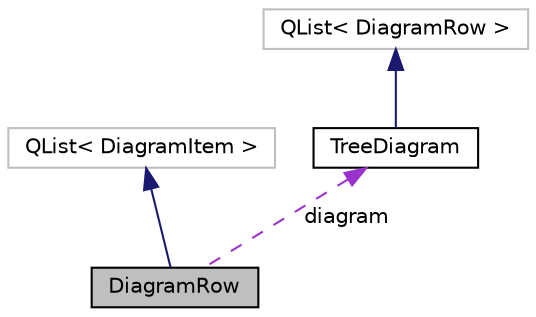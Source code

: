 digraph "DiagramRow"
{
 // INTERACTIVE_SVG=YES
  edge [fontname="Helvetica",fontsize="10",labelfontname="Helvetica",labelfontsize="10"];
  node [fontname="Helvetica",fontsize="10",shape=record];
  Node2 [label="DiagramRow",height=0.2,width=0.4,color="black", fillcolor="grey75", style="filled", fontcolor="black"];
  Node3 -> Node2 [dir="back",color="midnightblue",fontsize="10",style="solid",fontname="Helvetica"];
  Node3 [label="QList\< DiagramItem \>",height=0.2,width=0.4,color="grey75", fillcolor="white", style="filled"];
  Node4 -> Node2 [dir="back",color="darkorchid3",fontsize="10",style="dashed",label=" diagram" ,fontname="Helvetica"];
  Node4 [label="TreeDiagram",height=0.2,width=0.4,color="black", fillcolor="white", style="filled",URL="$d4/dc4/class_tree_diagram.html",tooltip="Class represeting the tree layout for the built-in class diagram. "];
  Node5 -> Node4 [dir="back",color="midnightblue",fontsize="10",style="solid",fontname="Helvetica"];
  Node5 [label="QList\< DiagramRow \>",height=0.2,width=0.4,color="grey75", fillcolor="white", style="filled"];
}
